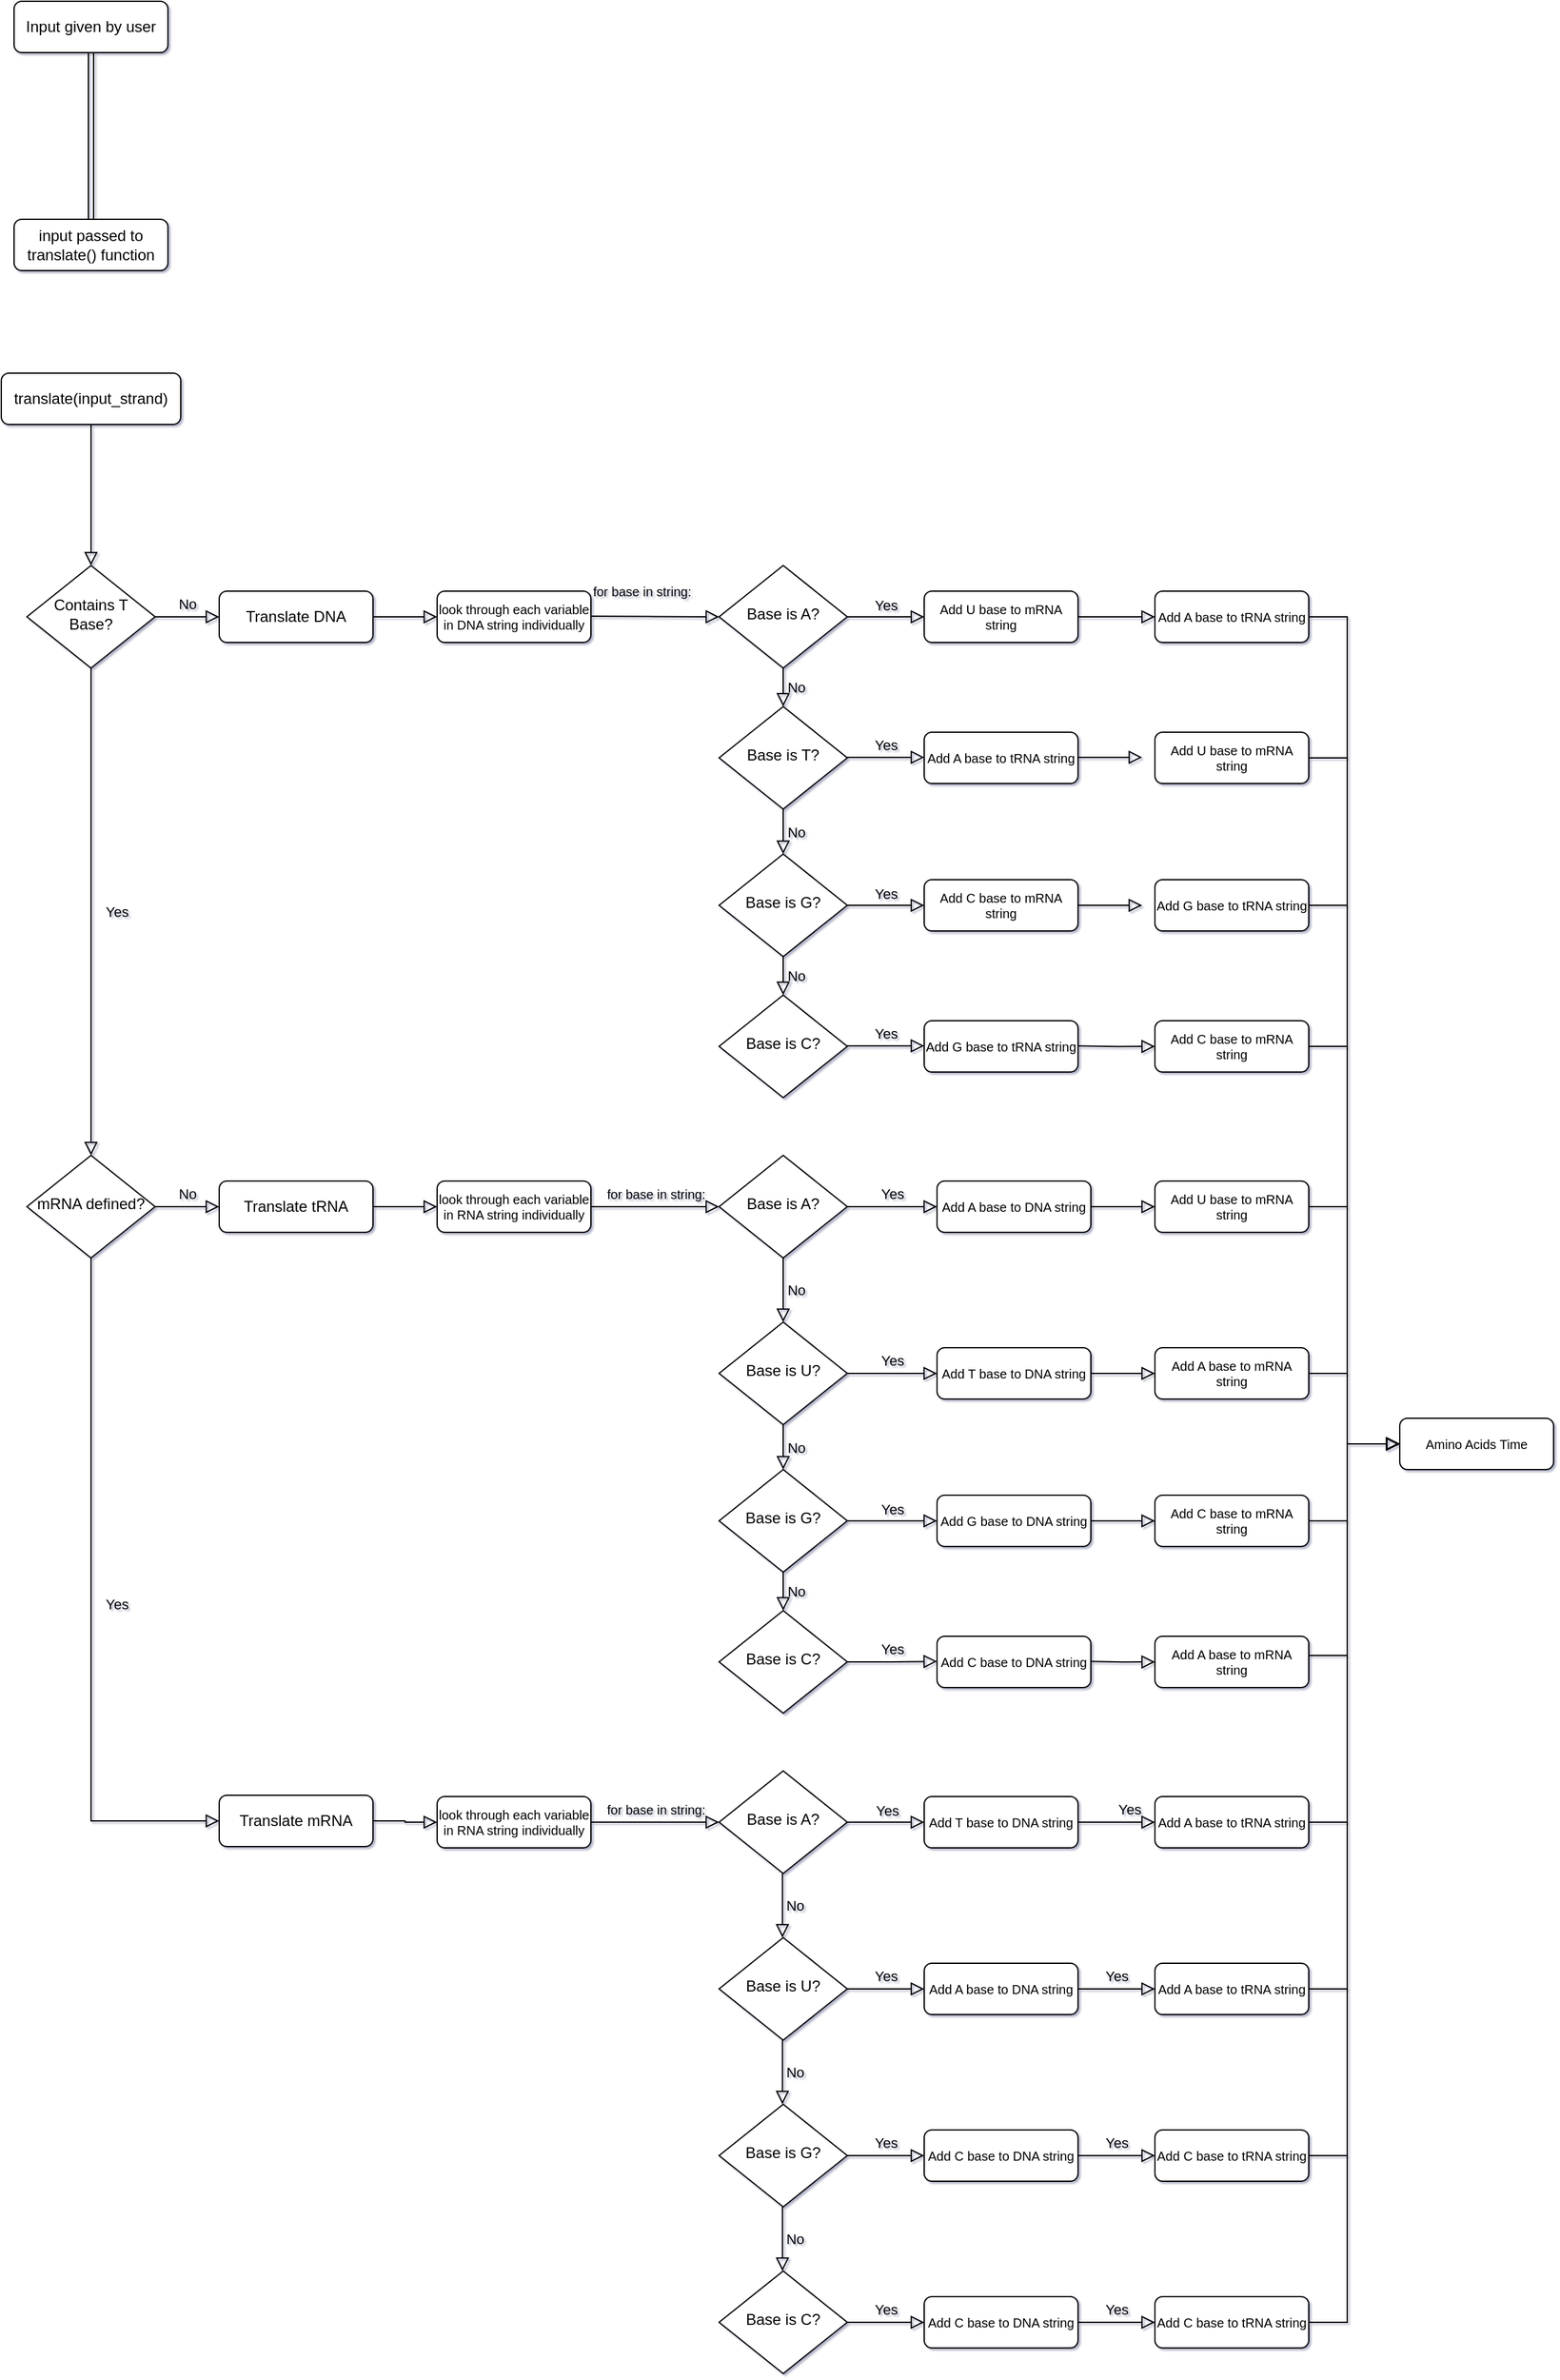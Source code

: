 <mxfile version="16.6.4" type="github">
  <diagram id="C5RBs43oDa-KdzZeNtuy" name="Page-1">
    <mxGraphModel dx="1021" dy="1391" grid="1" gridSize="10" guides="1" tooltips="1" connect="1" arrows="1" fold="1" page="1" pageScale="1" pageWidth="1169" pageHeight="827" math="0" shadow="1">
      <root>
        <mxCell id="WIyWlLk6GJQsqaUBKTNV-0" />
        <mxCell id="WIyWlLk6GJQsqaUBKTNV-1" parent="WIyWlLk6GJQsqaUBKTNV-0" />
        <mxCell id="WIyWlLk6GJQsqaUBKTNV-2" value="" style="rounded=0;html=1;jettySize=auto;orthogonalLoop=1;fontSize=11;endArrow=block;endFill=0;endSize=8;strokeWidth=1;shadow=0;labelBackgroundColor=none;edgeStyle=orthogonalEdgeStyle;entryX=0.5;entryY=0;entryDx=0;entryDy=0;exitX=0.5;exitY=1;exitDx=0;exitDy=0;" parent="WIyWlLk6GJQsqaUBKTNV-1" source="ppS3Hu1m2jGu0qgifACF-142" target="WIyWlLk6GJQsqaUBKTNV-6" edge="1">
          <mxGeometry relative="1" as="geometry">
            <mxPoint x="220" y="60" as="sourcePoint" />
            <mxPoint x="220" y="140" as="targetPoint" />
          </mxGeometry>
        </mxCell>
        <mxCell id="WIyWlLk6GJQsqaUBKTNV-3" value="input passed to translate() function" style="rounded=1;whiteSpace=wrap;html=1;fontSize=12;glass=0;strokeWidth=1;shadow=0;" parent="WIyWlLk6GJQsqaUBKTNV-1" vertex="1">
          <mxGeometry x="160" y="-100" width="120" height="40" as="geometry" />
        </mxCell>
        <mxCell id="WIyWlLk6GJQsqaUBKTNV-4" value="Yes" style="rounded=0;html=1;jettySize=auto;orthogonalLoop=1;fontSize=11;endArrow=block;endFill=0;endSize=8;strokeWidth=1;shadow=0;labelBackgroundColor=none;edgeStyle=orthogonalEdgeStyle;entryX=0.5;entryY=0;entryDx=0;entryDy=0;exitX=0.5;exitY=1;exitDx=0;exitDy=0;" parent="WIyWlLk6GJQsqaUBKTNV-1" source="WIyWlLk6GJQsqaUBKTNV-6" target="ppS3Hu1m2jGu0qgifACF-3" edge="1">
          <mxGeometry y="20" relative="1" as="geometry">
            <mxPoint as="offset" />
            <mxPoint x="220" y="290" as="sourcePoint" />
            <mxPoint x="220" y="290" as="targetPoint" />
          </mxGeometry>
        </mxCell>
        <mxCell id="WIyWlLk6GJQsqaUBKTNV-5" value="No" style="edgeStyle=orthogonalEdgeStyle;rounded=0;html=1;jettySize=auto;orthogonalLoop=1;fontSize=11;endArrow=block;endFill=0;endSize=8;strokeWidth=1;shadow=0;labelBackgroundColor=none;" parent="WIyWlLk6GJQsqaUBKTNV-1" source="WIyWlLk6GJQsqaUBKTNV-6" target="WIyWlLk6GJQsqaUBKTNV-7" edge="1">
          <mxGeometry y="10" relative="1" as="geometry">
            <mxPoint as="offset" />
          </mxGeometry>
        </mxCell>
        <mxCell id="WIyWlLk6GJQsqaUBKTNV-6" value="Contains T Base?" style="rhombus;whiteSpace=wrap;html=1;shadow=0;fontFamily=Helvetica;fontSize=12;align=center;strokeWidth=1;spacing=6;spacingTop=-4;" parent="WIyWlLk6GJQsqaUBKTNV-1" vertex="1">
          <mxGeometry x="170" y="170" width="100" height="80" as="geometry" />
        </mxCell>
        <mxCell id="WIyWlLk6GJQsqaUBKTNV-7" value="Translate DNA" style="rounded=1;whiteSpace=wrap;html=1;fontSize=12;glass=0;strokeWidth=1;shadow=0;" parent="WIyWlLk6GJQsqaUBKTNV-1" vertex="1">
          <mxGeometry x="320" y="190" width="120" height="40" as="geometry" />
        </mxCell>
        <mxCell id="ppS3Hu1m2jGu0qgifACF-2" value="Translate tRNA" style="rounded=1;whiteSpace=wrap;html=1;fontSize=12;glass=0;strokeWidth=1;shadow=0;" vertex="1" parent="WIyWlLk6GJQsqaUBKTNV-1">
          <mxGeometry x="320" y="650" width="120" height="40" as="geometry" />
        </mxCell>
        <mxCell id="ppS3Hu1m2jGu0qgifACF-3" value="mRNA defined?" style="rhombus;whiteSpace=wrap;html=1;shadow=0;fontFamily=Helvetica;fontSize=12;align=center;strokeWidth=1;spacing=6;spacingTop=-4;" vertex="1" parent="WIyWlLk6GJQsqaUBKTNV-1">
          <mxGeometry x="170" y="630" width="100" height="80" as="geometry" />
        </mxCell>
        <mxCell id="ppS3Hu1m2jGu0qgifACF-4" value="No" style="edgeStyle=orthogonalEdgeStyle;rounded=0;html=1;jettySize=auto;orthogonalLoop=1;fontSize=11;endArrow=block;endFill=0;endSize=8;strokeWidth=1;shadow=0;labelBackgroundColor=none;entryX=0;entryY=0.5;entryDx=0;entryDy=0;exitX=1;exitY=0.5;exitDx=0;exitDy=0;" edge="1" parent="WIyWlLk6GJQsqaUBKTNV-1" source="ppS3Hu1m2jGu0qgifACF-3" target="ppS3Hu1m2jGu0qgifACF-2">
          <mxGeometry y="10" relative="1" as="geometry">
            <mxPoint as="offset" />
            <mxPoint x="280" y="440" as="sourcePoint" />
            <mxPoint x="320" y="440" as="targetPoint" />
          </mxGeometry>
        </mxCell>
        <mxCell id="ppS3Hu1m2jGu0qgifACF-6" value="Translate mRNA" style="rounded=1;whiteSpace=wrap;html=1;fontSize=12;glass=0;strokeWidth=1;shadow=0;" vertex="1" parent="WIyWlLk6GJQsqaUBKTNV-1">
          <mxGeometry x="320" y="1129" width="120" height="40" as="geometry" />
        </mxCell>
        <mxCell id="ppS3Hu1m2jGu0qgifACF-8" value="No" style="edgeStyle=orthogonalEdgeStyle;rounded=0;html=1;jettySize=auto;orthogonalLoop=1;fontSize=11;endArrow=block;endFill=0;endSize=8;strokeWidth=1;shadow=0;labelBackgroundColor=none;fontColor=none;noLabel=1;entryX=0;entryY=0.5;entryDx=0;entryDy=0;exitX=1;exitY=0.5;exitDx=0;exitDy=0;" edge="1" parent="WIyWlLk6GJQsqaUBKTNV-1" source="WIyWlLk6GJQsqaUBKTNV-7" target="ppS3Hu1m2jGu0qgifACF-18">
          <mxGeometry y="10" relative="1" as="geometry">
            <mxPoint as="offset" />
            <mxPoint x="465" y="260" as="sourcePoint" />
            <mxPoint x="470" y="210" as="targetPoint" />
          </mxGeometry>
        </mxCell>
        <mxCell id="ppS3Hu1m2jGu0qgifACF-11" value="look through each variable in RNA string individually" style="rounded=1;whiteSpace=wrap;html=1;fontSize=10;glass=0;strokeWidth=1;shadow=0;" vertex="1" parent="WIyWlLk6GJQsqaUBKTNV-1">
          <mxGeometry x="490" y="1130" width="120" height="40" as="geometry" />
        </mxCell>
        <mxCell id="ppS3Hu1m2jGu0qgifACF-12" value="Input given by user" style="rounded=1;whiteSpace=wrap;html=1;fontSize=12;glass=0;strokeWidth=1;shadow=0;" vertex="1" parent="WIyWlLk6GJQsqaUBKTNV-1">
          <mxGeometry x="160" y="-270" width="120" height="40" as="geometry" />
        </mxCell>
        <mxCell id="ppS3Hu1m2jGu0qgifACF-13" value="" style="rounded=0;html=1;jettySize=auto;orthogonalLoop=1;fontSize=11;endArrow=block;endFill=0;strokeWidth=1;shadow=0;labelBackgroundColor=none;edgeStyle=orthogonalEdgeStyle;exitX=0.5;exitY=1;exitDx=0;exitDy=0;entryX=0.5;entryY=0;entryDx=0;entryDy=0;shape=link;" edge="1" parent="WIyWlLk6GJQsqaUBKTNV-1" source="ppS3Hu1m2jGu0qgifACF-12" target="WIyWlLk6GJQsqaUBKTNV-3">
          <mxGeometry relative="1" as="geometry">
            <mxPoint x="219.5" y="30" as="sourcePoint" />
            <mxPoint x="220" y="-130" as="targetPoint" />
          </mxGeometry>
        </mxCell>
        <mxCell id="ppS3Hu1m2jGu0qgifACF-14" value="look through each variable in RNA string individually" style="rounded=1;whiteSpace=wrap;html=1;fontSize=10;glass=0;strokeWidth=1;shadow=0;" vertex="1" parent="WIyWlLk6GJQsqaUBKTNV-1">
          <mxGeometry x="490" y="650" width="120" height="40" as="geometry" />
        </mxCell>
        <mxCell id="ppS3Hu1m2jGu0qgifACF-16" value="No" style="edgeStyle=orthogonalEdgeStyle;rounded=0;html=1;jettySize=auto;orthogonalLoop=1;fontSize=11;endArrow=block;endFill=0;endSize=8;strokeWidth=1;shadow=0;labelBackgroundColor=none;fontColor=none;noLabel=1;exitX=1;exitY=0.5;exitDx=0;exitDy=0;entryX=0;entryY=0.5;entryDx=0;entryDy=0;" edge="1" parent="WIyWlLk6GJQsqaUBKTNV-1" source="ppS3Hu1m2jGu0qgifACF-6" target="ppS3Hu1m2jGu0qgifACF-11">
          <mxGeometry y="10" relative="1" as="geometry">
            <mxPoint as="offset" />
            <mxPoint x="-160" y="735" as="sourcePoint" />
            <mxPoint x="-110" y="735" as="targetPoint" />
          </mxGeometry>
        </mxCell>
        <mxCell id="ppS3Hu1m2jGu0qgifACF-18" value="look through each variable in DNA string individually" style="rounded=1;whiteSpace=wrap;html=1;fontSize=10;glass=0;strokeWidth=1;shadow=0;" vertex="1" parent="WIyWlLk6GJQsqaUBKTNV-1">
          <mxGeometry x="490" y="190" width="120" height="40" as="geometry" />
        </mxCell>
        <mxCell id="ppS3Hu1m2jGu0qgifACF-19" value="for base in string:" style="edgeStyle=orthogonalEdgeStyle;rounded=0;jettySize=auto;orthogonalLoop=1;fontSize=10;endArrow=block;endFill=0;endSize=8;strokeWidth=1;shadow=0;labelBackgroundColor=none;fontColor=default;entryX=0;entryY=0.5;entryDx=0;entryDy=0;" edge="1" parent="WIyWlLk6GJQsqaUBKTNV-1" target="ppS3Hu1m2jGu0qgifACF-20">
          <mxGeometry x="-0.005" y="10" relative="1" as="geometry">
            <mxPoint x="-10" y="-10" as="offset" />
            <mxPoint x="610" y="209.5" as="sourcePoint" />
            <mxPoint x="660" y="209.5" as="targetPoint" />
          </mxGeometry>
        </mxCell>
        <mxCell id="ppS3Hu1m2jGu0qgifACF-20" value="Base is A?" style="rhombus;whiteSpace=wrap;html=1;shadow=0;fontFamily=Helvetica;fontSize=12;align=center;strokeWidth=1;spacing=6;spacingTop=-4;" vertex="1" parent="WIyWlLk6GJQsqaUBKTNV-1">
          <mxGeometry x="710" y="170" width="100" height="80" as="geometry" />
        </mxCell>
        <mxCell id="ppS3Hu1m2jGu0qgifACF-22" value="No" style="edgeStyle=orthogonalEdgeStyle;rounded=0;html=1;jettySize=auto;orthogonalLoop=1;fontSize=11;endArrow=block;endFill=0;endSize=8;strokeWidth=1;shadow=0;labelBackgroundColor=none;fontColor=none;noLabel=1;exitX=1;exitY=0.5;exitDx=0;exitDy=0;entryX=0;entryY=0.5;entryDx=0;entryDy=0;" edge="1" parent="WIyWlLk6GJQsqaUBKTNV-1" source="ppS3Hu1m2jGu0qgifACF-2" target="ppS3Hu1m2jGu0qgifACF-14">
          <mxGeometry y="10" relative="1" as="geometry">
            <mxPoint as="offset" />
            <mxPoint x="460" y="439" as="sourcePoint" />
            <mxPoint x="500" y="510" as="targetPoint" />
          </mxGeometry>
        </mxCell>
        <mxCell id="ppS3Hu1m2jGu0qgifACF-24" value="Yes" style="rounded=0;html=1;jettySize=auto;orthogonalLoop=1;fontSize=11;endArrow=block;endFill=0;endSize=8;strokeWidth=1;shadow=0;labelBackgroundColor=none;edgeStyle=orthogonalEdgeStyle;exitX=1;exitY=0.5;exitDx=0;exitDy=0;" edge="1" parent="WIyWlLk6GJQsqaUBKTNV-1" source="ppS3Hu1m2jGu0qgifACF-20">
          <mxGeometry y="10" relative="1" as="geometry">
            <mxPoint as="offset" />
            <mxPoint x="820" y="230" as="sourcePoint" />
            <mxPoint x="870" y="210" as="targetPoint" />
          </mxGeometry>
        </mxCell>
        <mxCell id="ppS3Hu1m2jGu0qgifACF-25" value="Add U base to mRNA string" style="rounded=1;whiteSpace=wrap;html=1;fontSize=10;glass=0;strokeWidth=1;shadow=0;" vertex="1" parent="WIyWlLk6GJQsqaUBKTNV-1">
          <mxGeometry x="870" y="190" width="120" height="40" as="geometry" />
        </mxCell>
        <mxCell id="ppS3Hu1m2jGu0qgifACF-26" value="No" style="edgeStyle=orthogonalEdgeStyle;rounded=0;html=1;jettySize=auto;orthogonalLoop=1;fontSize=11;endArrow=block;endFill=0;endSize=8;strokeWidth=1;shadow=0;labelBackgroundColor=none;fontColor=none;noLabel=1;exitX=1;exitY=0.5;exitDx=0;exitDy=0;entryX=0;entryY=0.5;entryDx=0;entryDy=0;" edge="1" parent="WIyWlLk6GJQsqaUBKTNV-1" source="ppS3Hu1m2jGu0qgifACF-25" target="ppS3Hu1m2jGu0qgifACF-153">
          <mxGeometry y="10" relative="1" as="geometry">
            <mxPoint as="offset" />
            <mxPoint x="1010" y="209.58" as="sourcePoint" />
            <mxPoint x="1040" y="210" as="targetPoint" />
          </mxGeometry>
        </mxCell>
        <mxCell id="ppS3Hu1m2jGu0qgifACF-27" value="Amino Acids Time" style="rounded=1;whiteSpace=wrap;html=1;fontSize=10;glass=0;strokeWidth=1;shadow=0;" vertex="1" parent="WIyWlLk6GJQsqaUBKTNV-1">
          <mxGeometry x="1241" y="835" width="120" height="40" as="geometry" />
        </mxCell>
        <mxCell id="ppS3Hu1m2jGu0qgifACF-28" value="No" style="edgeStyle=orthogonalEdgeStyle;rounded=0;html=1;jettySize=auto;orthogonalLoop=1;fontSize=11;endArrow=block;endFill=0;endSize=8;strokeWidth=1;shadow=0;labelBackgroundColor=none;exitX=0.5;exitY=1;exitDx=0;exitDy=0;entryX=0.5;entryY=0;entryDx=0;entryDy=0;" edge="1" parent="WIyWlLk6GJQsqaUBKTNV-1" source="ppS3Hu1m2jGu0qgifACF-20" target="ppS3Hu1m2jGu0qgifACF-29">
          <mxGeometry y="10" relative="1" as="geometry">
            <mxPoint as="offset" />
            <mxPoint x="760" y="310" as="sourcePoint" />
            <mxPoint x="760" y="280" as="targetPoint" />
          </mxGeometry>
        </mxCell>
        <mxCell id="ppS3Hu1m2jGu0qgifACF-29" value="Base is T?" style="rhombus;whiteSpace=wrap;html=1;shadow=0;fontFamily=Helvetica;fontSize=12;align=center;strokeWidth=1;spacing=6;spacingTop=-4;" vertex="1" parent="WIyWlLk6GJQsqaUBKTNV-1">
          <mxGeometry x="710" y="280" width="100" height="80" as="geometry" />
        </mxCell>
        <mxCell id="ppS3Hu1m2jGu0qgifACF-30" value="Add U base to mRNA string" style="rounded=1;whiteSpace=wrap;html=1;fontSize=10;glass=0;strokeWidth=1;shadow=0;" vertex="1" parent="WIyWlLk6GJQsqaUBKTNV-1">
          <mxGeometry x="1050" y="300" width="120" height="40" as="geometry" />
        </mxCell>
        <mxCell id="ppS3Hu1m2jGu0qgifACF-32" value="Add A base to tRNA string" style="rounded=1;whiteSpace=wrap;html=1;fontSize=10;glass=0;strokeWidth=1;shadow=0;" vertex="1" parent="WIyWlLk6GJQsqaUBKTNV-1">
          <mxGeometry x="870" y="300" width="120" height="40" as="geometry" />
        </mxCell>
        <mxCell id="ppS3Hu1m2jGu0qgifACF-33" value="No" style="edgeStyle=orthogonalEdgeStyle;rounded=0;html=1;jettySize=auto;orthogonalLoop=1;fontSize=11;endArrow=block;endFill=0;endSize=8;strokeWidth=1;shadow=0;labelBackgroundColor=none;fontColor=none;noLabel=1;exitX=1;exitY=0.5;exitDx=0;exitDy=0;" edge="1" parent="WIyWlLk6GJQsqaUBKTNV-1">
          <mxGeometry y="10" relative="1" as="geometry">
            <mxPoint as="offset" />
            <mxPoint x="990" y="319.58" as="sourcePoint" />
            <mxPoint x="1040" y="319.58" as="targetPoint" />
          </mxGeometry>
        </mxCell>
        <mxCell id="ppS3Hu1m2jGu0qgifACF-34" value="Yes" style="rounded=0;html=1;jettySize=auto;orthogonalLoop=1;fontSize=11;endArrow=block;endFill=0;endSize=8;strokeWidth=1;shadow=0;labelBackgroundColor=none;edgeStyle=orthogonalEdgeStyle;exitX=1;exitY=0.5;exitDx=0;exitDy=0;" edge="1" parent="WIyWlLk6GJQsqaUBKTNV-1">
          <mxGeometry y="10" relative="1" as="geometry">
            <mxPoint as="offset" />
            <mxPoint x="810" y="319.58" as="sourcePoint" />
            <mxPoint x="870" y="319.58" as="targetPoint" />
          </mxGeometry>
        </mxCell>
        <mxCell id="ppS3Hu1m2jGu0qgifACF-35" value="Base is G?" style="rhombus;whiteSpace=wrap;html=1;shadow=0;fontFamily=Helvetica;fontSize=12;align=center;strokeWidth=1;spacing=6;spacingTop=-4;" vertex="1" parent="WIyWlLk6GJQsqaUBKTNV-1">
          <mxGeometry x="710" y="395" width="100" height="80" as="geometry" />
        </mxCell>
        <mxCell id="ppS3Hu1m2jGu0qgifACF-36" value="Yes" style="rounded=0;html=1;jettySize=auto;orthogonalLoop=1;fontSize=11;endArrow=block;endFill=0;endSize=8;strokeWidth=1;shadow=0;labelBackgroundColor=none;edgeStyle=orthogonalEdgeStyle;exitX=1;exitY=0.5;exitDx=0;exitDy=0;" edge="1" parent="WIyWlLk6GJQsqaUBKTNV-1" source="ppS3Hu1m2jGu0qgifACF-35">
          <mxGeometry y="10" relative="1" as="geometry">
            <mxPoint as="offset" />
            <mxPoint x="820" y="455" as="sourcePoint" />
            <mxPoint x="870" y="435" as="targetPoint" />
          </mxGeometry>
        </mxCell>
        <mxCell id="ppS3Hu1m2jGu0qgifACF-37" value="Add C base to mRNA string" style="rounded=1;whiteSpace=wrap;html=1;fontSize=10;glass=0;strokeWidth=1;shadow=0;" vertex="1" parent="WIyWlLk6GJQsqaUBKTNV-1">
          <mxGeometry x="870" y="415" width="120" height="40" as="geometry" />
        </mxCell>
        <mxCell id="ppS3Hu1m2jGu0qgifACF-38" value="No" style="edgeStyle=orthogonalEdgeStyle;rounded=0;html=1;jettySize=auto;orthogonalLoop=1;fontSize=11;endArrow=block;endFill=0;endSize=8;strokeWidth=1;shadow=0;labelBackgroundColor=none;fontColor=none;noLabel=1;exitX=1;exitY=0.5;exitDx=0;exitDy=0;" edge="1" parent="WIyWlLk6GJQsqaUBKTNV-1" source="ppS3Hu1m2jGu0qgifACF-37">
          <mxGeometry y="10" relative="1" as="geometry">
            <mxPoint as="offset" />
            <mxPoint x="1010" y="434.58" as="sourcePoint" />
            <mxPoint x="1040" y="435" as="targetPoint" />
          </mxGeometry>
        </mxCell>
        <mxCell id="ppS3Hu1m2jGu0qgifACF-39" value="Add G base to tRNA string" style="rounded=1;whiteSpace=wrap;html=1;fontSize=10;glass=0;strokeWidth=1;shadow=0;" vertex="1" parent="WIyWlLk6GJQsqaUBKTNV-1">
          <mxGeometry x="1050" y="415" width="120" height="40" as="geometry" />
        </mxCell>
        <mxCell id="ppS3Hu1m2jGu0qgifACF-40" value="No" style="edgeStyle=orthogonalEdgeStyle;rounded=0;html=1;jettySize=auto;orthogonalLoop=1;fontSize=11;endArrow=block;endFill=0;endSize=8;strokeWidth=1;shadow=0;labelBackgroundColor=none;exitX=0.5;exitY=1;exitDx=0;exitDy=0;entryX=0.5;entryY=0;entryDx=0;entryDy=0;" edge="1" parent="WIyWlLk6GJQsqaUBKTNV-1" source="ppS3Hu1m2jGu0qgifACF-35" target="ppS3Hu1m2jGu0qgifACF-41">
          <mxGeometry y="10" relative="1" as="geometry">
            <mxPoint as="offset" />
            <mxPoint x="760" y="535" as="sourcePoint" />
            <mxPoint x="760" y="505" as="targetPoint" />
          </mxGeometry>
        </mxCell>
        <mxCell id="ppS3Hu1m2jGu0qgifACF-41" value="Base is C?" style="rhombus;whiteSpace=wrap;html=1;shadow=0;fontFamily=Helvetica;fontSize=12;align=center;strokeWidth=1;spacing=6;spacingTop=-4;" vertex="1" parent="WIyWlLk6GJQsqaUBKTNV-1">
          <mxGeometry x="710" y="505" width="100" height="80" as="geometry" />
        </mxCell>
        <mxCell id="ppS3Hu1m2jGu0qgifACF-42" value="Add C base to mRNA string" style="rounded=1;whiteSpace=wrap;html=1;fontSize=10;glass=0;strokeWidth=1;shadow=0;" vertex="1" parent="WIyWlLk6GJQsqaUBKTNV-1">
          <mxGeometry x="1050" y="525" width="120" height="40" as="geometry" />
        </mxCell>
        <mxCell id="ppS3Hu1m2jGu0qgifACF-43" value="Add G base to tRNA string" style="rounded=1;whiteSpace=wrap;html=1;fontSize=10;glass=0;strokeWidth=1;shadow=0;" vertex="1" parent="WIyWlLk6GJQsqaUBKTNV-1">
          <mxGeometry x="870" y="525" width="120" height="40" as="geometry" />
        </mxCell>
        <mxCell id="ppS3Hu1m2jGu0qgifACF-44" value="No" style="edgeStyle=orthogonalEdgeStyle;rounded=0;html=1;jettySize=auto;orthogonalLoop=1;fontSize=11;endArrow=block;endFill=0;endSize=8;strokeWidth=1;shadow=0;labelBackgroundColor=none;fontColor=none;noLabel=1;exitX=1;exitY=0.5;exitDx=0;exitDy=0;entryX=0;entryY=0.5;entryDx=0;entryDy=0;" edge="1" parent="WIyWlLk6GJQsqaUBKTNV-1" target="ppS3Hu1m2jGu0qgifACF-42">
          <mxGeometry y="10" relative="1" as="geometry">
            <mxPoint as="offset" />
            <mxPoint x="990" y="544.58" as="sourcePoint" />
            <mxPoint x="1040" y="544.58" as="targetPoint" />
          </mxGeometry>
        </mxCell>
        <mxCell id="ppS3Hu1m2jGu0qgifACF-45" value="Yes" style="rounded=0;html=1;jettySize=auto;orthogonalLoop=1;fontSize=11;endArrow=block;endFill=0;endSize=8;strokeWidth=1;shadow=0;labelBackgroundColor=none;edgeStyle=orthogonalEdgeStyle;exitX=1;exitY=0.5;exitDx=0;exitDy=0;" edge="1" parent="WIyWlLk6GJQsqaUBKTNV-1">
          <mxGeometry y="10" relative="1" as="geometry">
            <mxPoint as="offset" />
            <mxPoint x="810" y="544.58" as="sourcePoint" />
            <mxPoint x="870" y="544.58" as="targetPoint" />
          </mxGeometry>
        </mxCell>
        <mxCell id="ppS3Hu1m2jGu0qgifACF-48" value="No" style="edgeStyle=orthogonalEdgeStyle;rounded=0;html=1;jettySize=auto;orthogonalLoop=1;fontSize=11;endArrow=block;endFill=0;endSize=8;strokeWidth=1;shadow=0;labelBackgroundColor=none;exitX=0.5;exitY=1;exitDx=0;exitDy=0;entryX=0.5;entryY=0;entryDx=0;entryDy=0;" edge="1" parent="WIyWlLk6GJQsqaUBKTNV-1" source="ppS3Hu1m2jGu0qgifACF-29" target="ppS3Hu1m2jGu0qgifACF-35">
          <mxGeometry y="10" relative="1" as="geometry">
            <mxPoint as="offset" />
            <mxPoint x="709.17" y="350" as="sourcePoint" />
            <mxPoint x="709.17" y="380" as="targetPoint" />
          </mxGeometry>
        </mxCell>
        <mxCell id="ppS3Hu1m2jGu0qgifACF-51" value="Base is A?" style="rhombus;whiteSpace=wrap;html=1;shadow=0;fontFamily=Helvetica;fontSize=12;align=center;strokeWidth=1;spacing=6;spacingTop=-4;" vertex="1" parent="WIyWlLk6GJQsqaUBKTNV-1">
          <mxGeometry x="710" y="630" width="100" height="80" as="geometry" />
        </mxCell>
        <mxCell id="ppS3Hu1m2jGu0qgifACF-52" value="Yes" style="rounded=0;html=1;jettySize=auto;orthogonalLoop=1;fontSize=11;endArrow=block;endFill=0;endSize=8;strokeWidth=1;shadow=0;labelBackgroundColor=none;edgeStyle=orthogonalEdgeStyle;exitX=1;exitY=0.5;exitDx=0;exitDy=0;entryX=0;entryY=0.5;entryDx=0;entryDy=0;" edge="1" parent="WIyWlLk6GJQsqaUBKTNV-1" source="ppS3Hu1m2jGu0qgifACF-51" target="ppS3Hu1m2jGu0qgifACF-53">
          <mxGeometry y="10" relative="1" as="geometry">
            <mxPoint as="offset" />
            <mxPoint x="830" y="710" as="sourcePoint" />
            <mxPoint x="880.0" y="690" as="targetPoint" />
          </mxGeometry>
        </mxCell>
        <mxCell id="ppS3Hu1m2jGu0qgifACF-53" value="Add A base to DNA string" style="rounded=1;whiteSpace=wrap;html=1;fontSize=10;glass=0;strokeWidth=1;shadow=0;" vertex="1" parent="WIyWlLk6GJQsqaUBKTNV-1">
          <mxGeometry x="880" y="650" width="120" height="40" as="geometry" />
        </mxCell>
        <mxCell id="ppS3Hu1m2jGu0qgifACF-54" value="No" style="edgeStyle=orthogonalEdgeStyle;rounded=0;html=1;jettySize=auto;orthogonalLoop=1;fontSize=11;endArrow=block;endFill=0;endSize=8;strokeWidth=1;shadow=0;labelBackgroundColor=none;fontColor=none;noLabel=1;exitX=1;exitY=0.5;exitDx=0;exitDy=0;entryX=0;entryY=0.5;entryDx=0;entryDy=0;" edge="1" parent="WIyWlLk6GJQsqaUBKTNV-1" source="ppS3Hu1m2jGu0qgifACF-53" target="ppS3Hu1m2jGu0qgifACF-72">
          <mxGeometry y="10" relative="1" as="geometry">
            <mxPoint as="offset" />
            <mxPoint x="1020" y="689.58" as="sourcePoint" />
            <mxPoint x="1050.0" y="690" as="targetPoint" />
          </mxGeometry>
        </mxCell>
        <mxCell id="ppS3Hu1m2jGu0qgifACF-55" value="No" style="edgeStyle=orthogonalEdgeStyle;rounded=0;html=1;jettySize=auto;orthogonalLoop=1;fontSize=11;endArrow=block;endFill=0;endSize=8;strokeWidth=1;shadow=0;labelBackgroundColor=none;exitX=0.5;exitY=1;exitDx=0;exitDy=0;entryX=0.5;entryY=0;entryDx=0;entryDy=0;" edge="1" parent="WIyWlLk6GJQsqaUBKTNV-1" source="ppS3Hu1m2jGu0qgifACF-51" target="ppS3Hu1m2jGu0qgifACF-56">
          <mxGeometry y="10" relative="1" as="geometry">
            <mxPoint as="offset" />
            <mxPoint x="770" y="790" as="sourcePoint" />
            <mxPoint x="770" y="760" as="targetPoint" />
          </mxGeometry>
        </mxCell>
        <mxCell id="ppS3Hu1m2jGu0qgifACF-56" value="Base is U?" style="rhombus;whiteSpace=wrap;html=1;shadow=0;fontFamily=Helvetica;fontSize=12;align=center;strokeWidth=1;spacing=6;spacingTop=-4;" vertex="1" parent="WIyWlLk6GJQsqaUBKTNV-1">
          <mxGeometry x="710" y="760" width="100" height="80" as="geometry" />
        </mxCell>
        <mxCell id="ppS3Hu1m2jGu0qgifACF-57" value="Add T base to DNA string" style="rounded=1;whiteSpace=wrap;html=1;fontSize=10;glass=0;strokeWidth=1;shadow=0;" vertex="1" parent="WIyWlLk6GJQsqaUBKTNV-1">
          <mxGeometry x="880" y="780" width="120" height="40" as="geometry" />
        </mxCell>
        <mxCell id="ppS3Hu1m2jGu0qgifACF-58" value="No" style="edgeStyle=orthogonalEdgeStyle;rounded=0;html=1;jettySize=auto;orthogonalLoop=1;fontSize=11;endArrow=block;endFill=0;endSize=8;strokeWidth=1;shadow=0;labelBackgroundColor=none;fontColor=none;noLabel=1;exitX=1;exitY=0.5;exitDx=0;exitDy=0;entryX=0;entryY=0.5;entryDx=0;entryDy=0;" edge="1" parent="WIyWlLk6GJQsqaUBKTNV-1" source="ppS3Hu1m2jGu0qgifACF-57" target="ppS3Hu1m2jGu0qgifACF-74">
          <mxGeometry y="10" relative="1" as="geometry">
            <mxPoint as="offset" />
            <mxPoint x="1020" y="800" as="sourcePoint" />
            <mxPoint x="1040" y="800" as="targetPoint" />
          </mxGeometry>
        </mxCell>
        <mxCell id="ppS3Hu1m2jGu0qgifACF-59" value="Yes" style="rounded=0;html=1;jettySize=auto;orthogonalLoop=1;fontSize=11;endArrow=block;endFill=0;endSize=8;strokeWidth=1;shadow=0;labelBackgroundColor=none;edgeStyle=orthogonalEdgeStyle;exitX=1;exitY=0.5;exitDx=0;exitDy=0;entryX=0;entryY=0.5;entryDx=0;entryDy=0;" edge="1" parent="WIyWlLk6GJQsqaUBKTNV-1" source="ppS3Hu1m2jGu0qgifACF-56" target="ppS3Hu1m2jGu0qgifACF-57">
          <mxGeometry y="10" relative="1" as="geometry">
            <mxPoint as="offset" />
            <mxPoint x="820.0" y="799.58" as="sourcePoint" />
            <mxPoint x="880.0" y="799.58" as="targetPoint" />
          </mxGeometry>
        </mxCell>
        <mxCell id="ppS3Hu1m2jGu0qgifACF-60" value="Base is G?" style="rhombus;whiteSpace=wrap;html=1;shadow=0;fontFamily=Helvetica;fontSize=12;align=center;strokeWidth=1;spacing=6;spacingTop=-4;" vertex="1" parent="WIyWlLk6GJQsqaUBKTNV-1">
          <mxGeometry x="710" y="875" width="100" height="80" as="geometry" />
        </mxCell>
        <mxCell id="ppS3Hu1m2jGu0qgifACF-61" value="Yes" style="rounded=0;html=1;jettySize=auto;orthogonalLoop=1;fontSize=11;endArrow=block;endFill=0;endSize=8;strokeWidth=1;shadow=0;labelBackgroundColor=none;edgeStyle=orthogonalEdgeStyle;exitX=1;exitY=0.5;exitDx=0;exitDy=0;" edge="1" parent="WIyWlLk6GJQsqaUBKTNV-1" source="ppS3Hu1m2jGu0qgifACF-60">
          <mxGeometry y="10" relative="1" as="geometry">
            <mxPoint as="offset" />
            <mxPoint x="830" y="935" as="sourcePoint" />
            <mxPoint x="880.0" y="915" as="targetPoint" />
          </mxGeometry>
        </mxCell>
        <mxCell id="ppS3Hu1m2jGu0qgifACF-62" value="Add G base to DNA string" style="rounded=1;whiteSpace=wrap;html=1;fontSize=10;glass=0;strokeWidth=1;shadow=0;" vertex="1" parent="WIyWlLk6GJQsqaUBKTNV-1">
          <mxGeometry x="880" y="895" width="120" height="40" as="geometry" />
        </mxCell>
        <mxCell id="ppS3Hu1m2jGu0qgifACF-63" value="No" style="edgeStyle=orthogonalEdgeStyle;rounded=0;html=1;jettySize=auto;orthogonalLoop=1;fontSize=11;endArrow=block;endFill=0;endSize=8;strokeWidth=1;shadow=0;labelBackgroundColor=none;fontColor=none;noLabel=1;exitX=1;exitY=0.5;exitDx=0;exitDy=0;entryX=0;entryY=0.5;entryDx=0;entryDy=0;" edge="1" parent="WIyWlLk6GJQsqaUBKTNV-1" source="ppS3Hu1m2jGu0qgifACF-62" target="ppS3Hu1m2jGu0qgifACF-76">
          <mxGeometry y="10" relative="1" as="geometry">
            <mxPoint as="offset" />
            <mxPoint x="1020" y="914.58" as="sourcePoint" />
            <mxPoint x="1030" y="915" as="targetPoint" />
          </mxGeometry>
        </mxCell>
        <mxCell id="ppS3Hu1m2jGu0qgifACF-64" value="No" style="edgeStyle=orthogonalEdgeStyle;rounded=0;html=1;jettySize=auto;orthogonalLoop=1;fontSize=11;endArrow=block;endFill=0;endSize=8;strokeWidth=1;shadow=0;labelBackgroundColor=none;exitX=0.5;exitY=1;exitDx=0;exitDy=0;entryX=0.5;entryY=0;entryDx=0;entryDy=0;" edge="1" parent="WIyWlLk6GJQsqaUBKTNV-1" source="ppS3Hu1m2jGu0qgifACF-60" target="ppS3Hu1m2jGu0qgifACF-69">
          <mxGeometry y="10" relative="1" as="geometry">
            <mxPoint as="offset" />
            <mxPoint x="770" y="1015" as="sourcePoint" />
            <mxPoint x="770.0" y="985" as="targetPoint" />
          </mxGeometry>
        </mxCell>
        <mxCell id="ppS3Hu1m2jGu0qgifACF-65" value="Add C base to DNA string" style="rounded=1;whiteSpace=wrap;html=1;fontSize=10;glass=0;strokeWidth=1;shadow=0;" vertex="1" parent="WIyWlLk6GJQsqaUBKTNV-1">
          <mxGeometry x="880" y="1005" width="120" height="40" as="geometry" />
        </mxCell>
        <mxCell id="ppS3Hu1m2jGu0qgifACF-66" value="No" style="edgeStyle=orthogonalEdgeStyle;rounded=0;html=1;jettySize=auto;orthogonalLoop=1;fontSize=11;endArrow=block;endFill=0;endSize=8;strokeWidth=1;shadow=0;labelBackgroundColor=none;fontColor=none;noLabel=1;exitX=1;exitY=0.5;exitDx=0;exitDy=0;entryX=0;entryY=0.5;entryDx=0;entryDy=0;" edge="1" parent="WIyWlLk6GJQsqaUBKTNV-1" target="ppS3Hu1m2jGu0qgifACF-78">
          <mxGeometry y="10" relative="1" as="geometry">
            <mxPoint as="offset" />
            <mxPoint x="1000.0" y="1024.58" as="sourcePoint" />
            <mxPoint x="1025" y="970" as="targetPoint" />
          </mxGeometry>
        </mxCell>
        <mxCell id="ppS3Hu1m2jGu0qgifACF-67" value="Yes" style="rounded=0;html=1;jettySize=auto;orthogonalLoop=1;fontSize=11;endArrow=block;endFill=0;endSize=8;strokeWidth=1;shadow=0;labelBackgroundColor=none;edgeStyle=orthogonalEdgeStyle;exitX=1;exitY=0.5;exitDx=0;exitDy=0;" edge="1" parent="WIyWlLk6GJQsqaUBKTNV-1" source="ppS3Hu1m2jGu0qgifACF-69">
          <mxGeometry y="10" relative="1" as="geometry">
            <mxPoint as="offset" />
            <mxPoint x="820.0" y="1024.58" as="sourcePoint" />
            <mxPoint x="880.0" y="1024.58" as="targetPoint" />
          </mxGeometry>
        </mxCell>
        <mxCell id="ppS3Hu1m2jGu0qgifACF-68" value="No" style="edgeStyle=orthogonalEdgeStyle;rounded=0;html=1;jettySize=auto;orthogonalLoop=1;fontSize=11;endArrow=block;endFill=0;endSize=8;strokeWidth=1;shadow=0;labelBackgroundColor=none;exitX=0.5;exitY=1;exitDx=0;exitDy=0;entryX=0.5;entryY=0;entryDx=0;entryDy=0;" edge="1" parent="WIyWlLk6GJQsqaUBKTNV-1" source="ppS3Hu1m2jGu0qgifACF-56" target="ppS3Hu1m2jGu0qgifACF-60">
          <mxGeometry y="10" relative="1" as="geometry">
            <mxPoint as="offset" />
            <mxPoint x="719.17" y="830" as="sourcePoint" />
            <mxPoint x="719.17" y="860" as="targetPoint" />
          </mxGeometry>
        </mxCell>
        <mxCell id="ppS3Hu1m2jGu0qgifACF-69" value="Base is C?" style="rhombus;whiteSpace=wrap;html=1;shadow=0;fontFamily=Helvetica;fontSize=12;align=center;strokeWidth=1;spacing=6;spacingTop=-4;" vertex="1" parent="WIyWlLk6GJQsqaUBKTNV-1">
          <mxGeometry x="710" y="985" width="100" height="80" as="geometry" />
        </mxCell>
        <mxCell id="ppS3Hu1m2jGu0qgifACF-70" value="for base in string:" style="edgeStyle=orthogonalEdgeStyle;rounded=0;jettySize=auto;orthogonalLoop=1;fontSize=10;endArrow=block;endFill=0;endSize=8;strokeWidth=1;shadow=0;labelBackgroundColor=none;fontColor=default;entryX=0;entryY=0.5;entryDx=0;entryDy=0;exitX=1;exitY=0.5;exitDx=0;exitDy=0;" edge="1" parent="WIyWlLk6GJQsqaUBKTNV-1" source="ppS3Hu1m2jGu0qgifACF-14" target="ppS3Hu1m2jGu0qgifACF-51">
          <mxGeometry y="10" relative="1" as="geometry">
            <mxPoint x="1" as="offset" />
            <mxPoint x="500.0" y="414.5" as="sourcePoint" />
            <mxPoint x="600.0" y="415" as="targetPoint" />
          </mxGeometry>
        </mxCell>
        <mxCell id="ppS3Hu1m2jGu0qgifACF-72" value="Add U base to mRNA string" style="rounded=1;whiteSpace=wrap;html=1;fontSize=10;glass=0;strokeWidth=1;shadow=0;" vertex="1" parent="WIyWlLk6GJQsqaUBKTNV-1">
          <mxGeometry x="1050" y="650" width="120" height="40" as="geometry" />
        </mxCell>
        <mxCell id="ppS3Hu1m2jGu0qgifACF-74" value="Add A base to mRNA string" style="rounded=1;whiteSpace=wrap;html=1;fontSize=10;glass=0;strokeWidth=1;shadow=0;" vertex="1" parent="WIyWlLk6GJQsqaUBKTNV-1">
          <mxGeometry x="1050" y="780" width="120" height="40" as="geometry" />
        </mxCell>
        <mxCell id="ppS3Hu1m2jGu0qgifACF-76" value="Add C base to mRNA string" style="rounded=1;whiteSpace=wrap;html=1;fontSize=10;glass=0;strokeWidth=1;shadow=0;" vertex="1" parent="WIyWlLk6GJQsqaUBKTNV-1">
          <mxGeometry x="1050" y="895" width="120" height="40" as="geometry" />
        </mxCell>
        <mxCell id="ppS3Hu1m2jGu0qgifACF-78" value="Add A base to mRNA string" style="rounded=1;whiteSpace=wrap;html=1;fontSize=10;glass=0;strokeWidth=1;shadow=0;" vertex="1" parent="WIyWlLk6GJQsqaUBKTNV-1">
          <mxGeometry x="1050" y="1005" width="120" height="40" as="geometry" />
        </mxCell>
        <mxCell id="ppS3Hu1m2jGu0qgifACF-82" value="Base is A?" style="rhombus;whiteSpace=wrap;html=1;shadow=0;fontFamily=Helvetica;fontSize=12;align=center;strokeWidth=1;spacing=6;spacingTop=-4;" vertex="1" parent="WIyWlLk6GJQsqaUBKTNV-1">
          <mxGeometry x="710" y="1110" width="100" height="80" as="geometry" />
        </mxCell>
        <mxCell id="ppS3Hu1m2jGu0qgifACF-83" value="for base in string:" style="edgeStyle=orthogonalEdgeStyle;rounded=0;jettySize=auto;orthogonalLoop=1;fontSize=10;endArrow=block;endFill=0;endSize=8;strokeWidth=1;shadow=0;labelBackgroundColor=none;fontColor=default;entryX=0;entryY=0.5;entryDx=0;entryDy=0;exitX=1;exitY=0.5;exitDx=0;exitDy=0;" edge="1" parent="WIyWlLk6GJQsqaUBKTNV-1" source="ppS3Hu1m2jGu0qgifACF-11" target="ppS3Hu1m2jGu0qgifACF-82">
          <mxGeometry y="10" relative="1" as="geometry">
            <mxPoint x="1" as="offset" />
            <mxPoint x="600.0" y="1108.82" as="sourcePoint" />
            <mxPoint x="700.0" y="1108.82" as="targetPoint" />
          </mxGeometry>
        </mxCell>
        <mxCell id="ppS3Hu1m2jGu0qgifACF-84" value="Yes" style="rounded=0;html=1;jettySize=auto;orthogonalLoop=1;fontSize=11;endArrow=block;endFill=0;endSize=8;strokeWidth=1;shadow=0;labelBackgroundColor=none;edgeStyle=orthogonalEdgeStyle;entryX=0;entryY=0.5;entryDx=0;entryDy=0;exitX=0.5;exitY=1;exitDx=0;exitDy=0;" edge="1" parent="WIyWlLk6GJQsqaUBKTNV-1" source="ppS3Hu1m2jGu0qgifACF-3" target="ppS3Hu1m2jGu0qgifACF-6">
          <mxGeometry y="20" relative="1" as="geometry">
            <mxPoint as="offset" />
            <mxPoint x="219.41" y="770" as="sourcePoint" />
            <mxPoint x="219.41" y="1150" as="targetPoint" />
          </mxGeometry>
        </mxCell>
        <mxCell id="ppS3Hu1m2jGu0qgifACF-102" value="Base is U?" style="rhombus;whiteSpace=wrap;html=1;shadow=0;fontFamily=Helvetica;fontSize=12;align=center;strokeWidth=1;spacing=6;spacingTop=-4;" vertex="1" parent="WIyWlLk6GJQsqaUBKTNV-1">
          <mxGeometry x="710" y="1240" width="100" height="80" as="geometry" />
        </mxCell>
        <mxCell id="ppS3Hu1m2jGu0qgifACF-103" value="Base is G?" style="rhombus;whiteSpace=wrap;html=1;shadow=0;fontFamily=Helvetica;fontSize=12;align=center;strokeWidth=1;spacing=6;spacingTop=-4;" vertex="1" parent="WIyWlLk6GJQsqaUBKTNV-1">
          <mxGeometry x="710" y="1370" width="100" height="80" as="geometry" />
        </mxCell>
        <mxCell id="ppS3Hu1m2jGu0qgifACF-104" value="Base is C?" style="rhombus;whiteSpace=wrap;html=1;shadow=0;fontFamily=Helvetica;fontSize=12;align=center;strokeWidth=1;spacing=6;spacingTop=-4;" vertex="1" parent="WIyWlLk6GJQsqaUBKTNV-1">
          <mxGeometry x="710" y="1500" width="100" height="80" as="geometry" />
        </mxCell>
        <mxCell id="ppS3Hu1m2jGu0qgifACF-107" value="No" style="edgeStyle=orthogonalEdgeStyle;rounded=0;html=1;jettySize=auto;orthogonalLoop=1;fontSize=11;endArrow=block;endFill=0;endSize=8;strokeWidth=1;shadow=0;labelBackgroundColor=none;exitX=0.5;exitY=1;exitDx=0;exitDy=0;entryX=0.5;entryY=0;entryDx=0;entryDy=0;" edge="1" parent="WIyWlLk6GJQsqaUBKTNV-1">
          <mxGeometry y="10" relative="1" as="geometry">
            <mxPoint as="offset" />
            <mxPoint x="759.41" y="1190.0" as="sourcePoint" />
            <mxPoint x="759.41" y="1240.0" as="targetPoint" />
          </mxGeometry>
        </mxCell>
        <mxCell id="ppS3Hu1m2jGu0qgifACF-110" value="Yes" style="rounded=0;html=1;jettySize=auto;orthogonalLoop=1;fontSize=11;endArrow=block;endFill=0;endSize=8;strokeWidth=1;shadow=0;labelBackgroundColor=none;edgeStyle=orthogonalEdgeStyle;exitX=1;exitY=0.5;exitDx=0;exitDy=0;entryX=0;entryY=0.5;entryDx=0;entryDy=0;" edge="1" parent="WIyWlLk6GJQsqaUBKTNV-1" source="ppS3Hu1m2jGu0qgifACF-102" target="ppS3Hu1m2jGu0qgifACF-122">
          <mxGeometry y="10" relative="1" as="geometry">
            <mxPoint as="offset" />
            <mxPoint x="820" y="1279" as="sourcePoint" />
            <mxPoint x="880.0" y="1279.41" as="targetPoint" />
          </mxGeometry>
        </mxCell>
        <mxCell id="ppS3Hu1m2jGu0qgifACF-111" value="No" style="edgeStyle=orthogonalEdgeStyle;rounded=0;html=1;jettySize=auto;orthogonalLoop=1;fontSize=11;endArrow=block;endFill=0;endSize=8;strokeWidth=1;shadow=0;labelBackgroundColor=none;exitX=0.5;exitY=1;exitDx=0;exitDy=0;entryX=0.5;entryY=0;entryDx=0;entryDy=0;" edge="1" parent="WIyWlLk6GJQsqaUBKTNV-1">
          <mxGeometry y="10" relative="1" as="geometry">
            <mxPoint as="offset" />
            <mxPoint x="759.41" y="1320.0" as="sourcePoint" />
            <mxPoint x="759.41" y="1370.0" as="targetPoint" />
          </mxGeometry>
        </mxCell>
        <mxCell id="ppS3Hu1m2jGu0qgifACF-112" style="edgeStyle=orthogonalEdgeStyle;rounded=0;orthogonalLoop=1;jettySize=auto;html=0;exitX=0.5;exitY=1;exitDx=0;exitDy=0;fontSize=10;fontColor=default;" edge="1" parent="WIyWlLk6GJQsqaUBKTNV-1" source="ppS3Hu1m2jGu0qgifACF-103" target="ppS3Hu1m2jGu0qgifACF-103">
          <mxGeometry relative="1" as="geometry" />
        </mxCell>
        <mxCell id="ppS3Hu1m2jGu0qgifACF-113" value="No" style="edgeStyle=orthogonalEdgeStyle;rounded=0;html=1;jettySize=auto;orthogonalLoop=1;fontSize=11;endArrow=block;endFill=0;endSize=8;strokeWidth=1;shadow=0;labelBackgroundColor=none;exitX=0.5;exitY=1;exitDx=0;exitDy=0;entryX=0.5;entryY=0;entryDx=0;entryDy=0;" edge="1" parent="WIyWlLk6GJQsqaUBKTNV-1">
          <mxGeometry y="10" relative="1" as="geometry">
            <mxPoint as="offset" />
            <mxPoint x="759.41" y="1450.0" as="sourcePoint" />
            <mxPoint x="759.41" y="1500.0" as="targetPoint" />
          </mxGeometry>
        </mxCell>
        <mxCell id="ppS3Hu1m2jGu0qgifACF-114" value="Yes" style="rounded=0;html=1;jettySize=auto;orthogonalLoop=1;fontSize=11;endArrow=block;endFill=0;endSize=8;strokeWidth=1;shadow=0;labelBackgroundColor=none;edgeStyle=orthogonalEdgeStyle;exitX=1;exitY=0.5;exitDx=0;exitDy=0;entryX=0;entryY=0.5;entryDx=0;entryDy=0;" edge="1" parent="WIyWlLk6GJQsqaUBKTNV-1" source="ppS3Hu1m2jGu0qgifACF-82" target="ppS3Hu1m2jGu0qgifACF-126">
          <mxGeometry x="0.016" y="9" relative="1" as="geometry">
            <mxPoint as="offset" />
            <mxPoint x="820" y="1149" as="sourcePoint" />
            <mxPoint x="870" y="1149" as="targetPoint" />
          </mxGeometry>
        </mxCell>
        <mxCell id="ppS3Hu1m2jGu0qgifACF-115" value="Yes" style="rounded=0;html=1;jettySize=auto;orthogonalLoop=1;fontSize=11;endArrow=block;endFill=0;endSize=8;strokeWidth=1;shadow=0;labelBackgroundColor=none;edgeStyle=orthogonalEdgeStyle;exitX=1;exitY=0.5;exitDx=0;exitDy=0;entryX=0;entryY=0.5;entryDx=0;entryDy=0;" edge="1" parent="WIyWlLk6GJQsqaUBKTNV-1" source="ppS3Hu1m2jGu0qgifACF-103" target="ppS3Hu1m2jGu0qgifACF-123">
          <mxGeometry y="10" relative="1" as="geometry">
            <mxPoint as="offset" />
            <mxPoint x="830" y="1410" as="sourcePoint" />
            <mxPoint x="880.0" y="1409.41" as="targetPoint" />
          </mxGeometry>
        </mxCell>
        <mxCell id="ppS3Hu1m2jGu0qgifACF-116" value="Yes" style="rounded=0;html=1;jettySize=auto;orthogonalLoop=1;fontSize=11;endArrow=block;endFill=0;endSize=8;strokeWidth=1;shadow=0;labelBackgroundColor=none;edgeStyle=orthogonalEdgeStyle;exitX=1;exitY=0.5;exitDx=0;exitDy=0;entryX=0;entryY=0.5;entryDx=0;entryDy=0;" edge="1" parent="WIyWlLk6GJQsqaUBKTNV-1" source="ppS3Hu1m2jGu0qgifACF-104" target="ppS3Hu1m2jGu0qgifACF-124">
          <mxGeometry y="10" relative="1" as="geometry">
            <mxPoint as="offset" />
            <mxPoint x="940" y="1580.59" as="sourcePoint" />
            <mxPoint x="850" y="1540" as="targetPoint" />
          </mxGeometry>
        </mxCell>
        <mxCell id="ppS3Hu1m2jGu0qgifACF-122" value="Add A base to DNA string" style="rounded=1;whiteSpace=wrap;html=1;fontSize=10;glass=0;strokeWidth=1;shadow=0;" vertex="1" parent="WIyWlLk6GJQsqaUBKTNV-1">
          <mxGeometry x="870" y="1260" width="120" height="40" as="geometry" />
        </mxCell>
        <mxCell id="ppS3Hu1m2jGu0qgifACF-123" value="Add C base to DNA string" style="rounded=1;whiteSpace=wrap;html=1;fontSize=10;glass=0;strokeWidth=1;shadow=0;" vertex="1" parent="WIyWlLk6GJQsqaUBKTNV-1">
          <mxGeometry x="870" y="1390" width="120" height="40" as="geometry" />
        </mxCell>
        <mxCell id="ppS3Hu1m2jGu0qgifACF-124" value="Add C base to DNA string" style="rounded=1;whiteSpace=wrap;html=1;fontSize=10;glass=0;strokeWidth=1;shadow=0;" vertex="1" parent="WIyWlLk6GJQsqaUBKTNV-1">
          <mxGeometry x="870" y="1520" width="120" height="40" as="geometry" />
        </mxCell>
        <mxCell id="ppS3Hu1m2jGu0qgifACF-126" value="Add T base to DNA string" style="rounded=1;whiteSpace=wrap;html=1;fontSize=10;glass=0;strokeWidth=1;shadow=0;" vertex="1" parent="WIyWlLk6GJQsqaUBKTNV-1">
          <mxGeometry x="870" y="1130" width="120" height="40" as="geometry" />
        </mxCell>
        <mxCell id="ppS3Hu1m2jGu0qgifACF-131" value="Add A base to tRNA string" style="rounded=1;whiteSpace=wrap;html=1;fontSize=10;glass=0;strokeWidth=1;shadow=0;" vertex="1" parent="WIyWlLk6GJQsqaUBKTNV-1">
          <mxGeometry x="1050" y="1260" width="120" height="40" as="geometry" />
        </mxCell>
        <mxCell id="ppS3Hu1m2jGu0qgifACF-132" value="Yes" style="rounded=0;html=1;jettySize=auto;orthogonalLoop=1;fontSize=11;endArrow=block;endFill=0;endSize=8;strokeWidth=1;shadow=0;labelBackgroundColor=none;edgeStyle=orthogonalEdgeStyle;exitX=1;exitY=0.5;exitDx=0;exitDy=0;entryX=0;entryY=0.5;entryDx=0;entryDy=0;" edge="1" parent="WIyWlLk6GJQsqaUBKTNV-1" source="ppS3Hu1m2jGu0qgifACF-122" target="ppS3Hu1m2jGu0qgifACF-131">
          <mxGeometry y="10" relative="1" as="geometry">
            <mxPoint as="offset" />
            <mxPoint x="1070" y="1340.0" as="sourcePoint" />
            <mxPoint x="1030" y="1280" as="targetPoint" />
          </mxGeometry>
        </mxCell>
        <mxCell id="ppS3Hu1m2jGu0qgifACF-134" value="Add C base to tRNA string" style="rounded=1;whiteSpace=wrap;html=1;fontSize=10;glass=0;strokeWidth=1;shadow=0;" vertex="1" parent="WIyWlLk6GJQsqaUBKTNV-1">
          <mxGeometry x="1050" y="1390" width="120" height="40" as="geometry" />
        </mxCell>
        <mxCell id="ppS3Hu1m2jGu0qgifACF-135" value="Yes" style="rounded=0;html=1;jettySize=auto;orthogonalLoop=1;fontSize=11;endArrow=block;endFill=0;endSize=8;strokeWidth=1;shadow=0;labelBackgroundColor=none;edgeStyle=orthogonalEdgeStyle;exitX=1;exitY=0.5;exitDx=0;exitDy=0;entryX=0;entryY=0.5;entryDx=0;entryDy=0;" edge="1" parent="WIyWlLk6GJQsqaUBKTNV-1" source="ppS3Hu1m2jGu0qgifACF-123" target="ppS3Hu1m2jGu0qgifACF-134">
          <mxGeometry y="10" relative="1" as="geometry">
            <mxPoint as="offset" />
            <mxPoint x="980" y="1360.0" as="sourcePoint" />
            <mxPoint x="1040" y="1360.0" as="targetPoint" />
          </mxGeometry>
        </mxCell>
        <mxCell id="ppS3Hu1m2jGu0qgifACF-136" value="Yes" style="rounded=0;html=1;jettySize=auto;orthogonalLoop=1;fontSize=11;endArrow=block;endFill=0;endSize=8;strokeWidth=1;shadow=0;labelBackgroundColor=none;edgeStyle=orthogonalEdgeStyle;exitX=1;exitY=0.5;exitDx=0;exitDy=0;entryX=0;entryY=0.5;entryDx=0;entryDy=0;" edge="1" parent="WIyWlLk6GJQsqaUBKTNV-1" source="ppS3Hu1m2jGu0qgifACF-124" target="ppS3Hu1m2jGu0qgifACF-137">
          <mxGeometry y="10" relative="1" as="geometry">
            <mxPoint as="offset" />
            <mxPoint x="1020" y="1500.0" as="sourcePoint" />
            <mxPoint x="1000" y="1490" as="targetPoint" />
          </mxGeometry>
        </mxCell>
        <mxCell id="ppS3Hu1m2jGu0qgifACF-137" value="Add C base to tRNA string" style="rounded=1;whiteSpace=wrap;html=1;fontSize=10;glass=0;strokeWidth=1;shadow=0;" vertex="1" parent="WIyWlLk6GJQsqaUBKTNV-1">
          <mxGeometry x="1050" y="1520" width="120" height="40" as="geometry" />
        </mxCell>
        <mxCell id="ppS3Hu1m2jGu0qgifACF-138" value="Add A base to tRNA string" style="rounded=1;whiteSpace=wrap;html=1;fontSize=10;glass=0;strokeWidth=1;shadow=0;" vertex="1" parent="WIyWlLk6GJQsqaUBKTNV-1">
          <mxGeometry x="1050" y="1130" width="120" height="40" as="geometry" />
        </mxCell>
        <mxCell id="ppS3Hu1m2jGu0qgifACF-139" value="Yes" style="rounded=0;html=1;jettySize=auto;orthogonalLoop=1;fontSize=11;endArrow=block;endFill=0;endSize=8;strokeWidth=1;shadow=0;labelBackgroundColor=none;edgeStyle=orthogonalEdgeStyle;exitX=1;exitY=0.5;exitDx=0;exitDy=0;entryX=0;entryY=0.5;entryDx=0;entryDy=0;" edge="1" parent="WIyWlLk6GJQsqaUBKTNV-1" source="ppS3Hu1m2jGu0qgifACF-126" target="ppS3Hu1m2jGu0qgifACF-138">
          <mxGeometry x="0.333" y="10" relative="1" as="geometry">
            <mxPoint as="offset" />
            <mxPoint x="990" y="1190.0" as="sourcePoint" />
            <mxPoint x="1060" y="1160" as="targetPoint" />
          </mxGeometry>
        </mxCell>
        <mxCell id="ppS3Hu1m2jGu0qgifACF-142" value="translate(input_strand)" style="rounded=1;whiteSpace=wrap;html=1;fontSize=12;glass=0;strokeWidth=1;shadow=0;" vertex="1" parent="WIyWlLk6GJQsqaUBKTNV-1">
          <mxGeometry x="150" y="20" width="140" height="40" as="geometry" />
        </mxCell>
        <mxCell id="ppS3Hu1m2jGu0qgifACF-153" value="Add A base to tRNA string" style="rounded=1;whiteSpace=wrap;html=1;fontSize=10;glass=0;strokeWidth=1;shadow=0;" vertex="1" parent="WIyWlLk6GJQsqaUBKTNV-1">
          <mxGeometry x="1050" y="190" width="120" height="40" as="geometry" />
        </mxCell>
        <mxCell id="ppS3Hu1m2jGu0qgifACF-155" value="No" style="edgeStyle=orthogonalEdgeStyle;rounded=0;html=1;jettySize=auto;orthogonalLoop=1;fontSize=11;endArrow=block;endFill=0;endSize=8;strokeWidth=1;shadow=0;labelBackgroundColor=none;fontColor=none;noLabel=1;exitX=1;exitY=0.5;exitDx=0;exitDy=0;entryX=0;entryY=0.5;entryDx=0;entryDy=0;" edge="1" parent="WIyWlLk6GJQsqaUBKTNV-1" source="ppS3Hu1m2jGu0qgifACF-153" target="ppS3Hu1m2jGu0qgifACF-27">
          <mxGeometry y="10" relative="1" as="geometry">
            <mxPoint as="offset" />
            <mxPoint x="1271" y="220" as="sourcePoint" />
            <mxPoint x="1180" y="730" as="targetPoint" />
            <Array as="points">
              <mxPoint x="1200" y="210" />
              <mxPoint x="1200" y="855" />
            </Array>
          </mxGeometry>
        </mxCell>
        <mxCell id="ppS3Hu1m2jGu0qgifACF-156" value="No" style="edgeStyle=orthogonalEdgeStyle;rounded=0;html=1;jettySize=auto;orthogonalLoop=1;fontSize=11;endArrow=block;endFill=0;endSize=8;strokeWidth=1;shadow=0;labelBackgroundColor=none;fontColor=none;noLabel=1;exitX=1;exitY=0.5;exitDx=0;exitDy=0;entryX=0;entryY=0.5;entryDx=0;entryDy=0;" edge="1" parent="WIyWlLk6GJQsqaUBKTNV-1" source="ppS3Hu1m2jGu0qgifACF-30" target="ppS3Hu1m2jGu0qgifACF-27">
          <mxGeometry y="10" relative="1" as="geometry">
            <mxPoint as="offset" />
            <mxPoint x="1210" y="340" as="sourcePoint" />
            <mxPoint x="1250" y="930" as="targetPoint" />
            <Array as="points">
              <mxPoint x="1200" y="320" />
              <mxPoint x="1200" y="855" />
            </Array>
          </mxGeometry>
        </mxCell>
        <mxCell id="ppS3Hu1m2jGu0qgifACF-157" value="No" style="edgeStyle=orthogonalEdgeStyle;rounded=0;html=1;jettySize=auto;orthogonalLoop=1;fontSize=11;endArrow=block;endFill=0;endSize=8;strokeWidth=1;shadow=0;labelBackgroundColor=none;fontColor=none;noLabel=1;exitX=1;exitY=0.5;exitDx=0;exitDy=0;entryX=0;entryY=0.5;entryDx=0;entryDy=0;" edge="1" parent="WIyWlLk6GJQsqaUBKTNV-1" source="ppS3Hu1m2jGu0qgifACF-30" target="ppS3Hu1m2jGu0qgifACF-27">
          <mxGeometry y="10" relative="1" as="geometry">
            <mxPoint as="offset" />
            <mxPoint x="1400" y="340" as="sourcePoint" />
            <mxPoint x="1471" y="875.0" as="targetPoint" />
            <Array as="points">
              <mxPoint x="1200" y="320" />
              <mxPoint x="1200" y="855" />
            </Array>
          </mxGeometry>
        </mxCell>
        <mxCell id="ppS3Hu1m2jGu0qgifACF-158" value="No" style="edgeStyle=orthogonalEdgeStyle;rounded=0;html=1;jettySize=auto;orthogonalLoop=1;fontSize=11;endArrow=block;endFill=0;endSize=8;strokeWidth=1;shadow=0;labelBackgroundColor=none;fontColor=none;noLabel=1;exitX=1;exitY=0.5;exitDx=0;exitDy=0;entryX=0;entryY=0.5;entryDx=0;entryDy=0;" edge="1" parent="WIyWlLk6GJQsqaUBKTNV-1" source="ppS3Hu1m2jGu0qgifACF-39" target="ppS3Hu1m2jGu0qgifACF-27">
          <mxGeometry y="10" relative="1" as="geometry">
            <mxPoint as="offset" />
            <mxPoint x="1361" y="402.5" as="sourcePoint" />
            <mxPoint x="1432" y="937.5" as="targetPoint" />
            <Array as="points">
              <mxPoint x="1200" y="435" />
              <mxPoint x="1200" y="855" />
            </Array>
          </mxGeometry>
        </mxCell>
        <mxCell id="ppS3Hu1m2jGu0qgifACF-159" value="No" style="edgeStyle=orthogonalEdgeStyle;rounded=0;html=1;jettySize=auto;orthogonalLoop=1;fontSize=11;endArrow=block;endFill=0;endSize=8;strokeWidth=1;shadow=0;labelBackgroundColor=none;fontColor=none;noLabel=1;exitX=1;exitY=0.5;exitDx=0;exitDy=0;entryX=0;entryY=0.5;entryDx=0;entryDy=0;" edge="1" parent="WIyWlLk6GJQsqaUBKTNV-1" source="ppS3Hu1m2jGu0qgifACF-42" target="ppS3Hu1m2jGu0qgifACF-27">
          <mxGeometry y="10" relative="1" as="geometry">
            <mxPoint as="offset" />
            <mxPoint x="1260" y="530" as="sourcePoint" />
            <mxPoint x="1331" y="1065.0" as="targetPoint" />
            <Array as="points">
              <mxPoint x="1200" y="545" />
              <mxPoint x="1200" y="855" />
            </Array>
          </mxGeometry>
        </mxCell>
        <mxCell id="ppS3Hu1m2jGu0qgifACF-160" value="No" style="edgeStyle=orthogonalEdgeStyle;rounded=0;html=1;jettySize=auto;orthogonalLoop=1;fontSize=11;endArrow=block;endFill=0;endSize=8;strokeWidth=1;shadow=0;labelBackgroundColor=none;fontColor=none;noLabel=1;exitX=1;exitY=0.5;exitDx=0;exitDy=0;entryX=0;entryY=0.5;entryDx=0;entryDy=0;" edge="1" parent="WIyWlLk6GJQsqaUBKTNV-1" source="ppS3Hu1m2jGu0qgifACF-72" target="ppS3Hu1m2jGu0qgifACF-27">
          <mxGeometry y="10" relative="1" as="geometry">
            <mxPoint as="offset" />
            <mxPoint x="1310" y="540" as="sourcePoint" />
            <mxPoint x="1381" y="850.0" as="targetPoint" />
            <Array as="points">
              <mxPoint x="1200" y="670" />
              <mxPoint x="1200" y="855" />
            </Array>
          </mxGeometry>
        </mxCell>
        <mxCell id="ppS3Hu1m2jGu0qgifACF-161" value="No" style="edgeStyle=orthogonalEdgeStyle;rounded=0;html=1;jettySize=auto;orthogonalLoop=1;fontSize=11;endArrow=block;endFill=0;endSize=8;strokeWidth=1;shadow=0;labelBackgroundColor=none;fontColor=none;noLabel=1;exitX=1;exitY=0.5;exitDx=0;exitDy=0;entryX=0;entryY=0.5;entryDx=0;entryDy=0;" edge="1" parent="WIyWlLk6GJQsqaUBKTNV-1" source="ppS3Hu1m2jGu0qgifACF-74" target="ppS3Hu1m2jGu0qgifACF-27">
          <mxGeometry y="10" relative="1" as="geometry">
            <mxPoint as="offset" />
            <mxPoint x="1430" y="700.06" as="sourcePoint" />
            <mxPoint x="1501" y="885.06" as="targetPoint" />
            <Array as="points">
              <mxPoint x="1200" y="800" />
              <mxPoint x="1200" y="855" />
            </Array>
          </mxGeometry>
        </mxCell>
        <mxCell id="ppS3Hu1m2jGu0qgifACF-162" value="No" style="edgeStyle=orthogonalEdgeStyle;rounded=0;html=1;jettySize=auto;orthogonalLoop=1;fontSize=11;endArrow=block;endFill=0;endSize=8;strokeWidth=1;shadow=0;labelBackgroundColor=none;fontColor=none;noLabel=1;exitX=1;exitY=0.5;exitDx=0;exitDy=0;entryX=0;entryY=0.5;entryDx=0;entryDy=0;" edge="1" parent="WIyWlLk6GJQsqaUBKTNV-1" source="ppS3Hu1m2jGu0qgifACF-76" target="ppS3Hu1m2jGu0qgifACF-27">
          <mxGeometry y="10" relative="1" as="geometry">
            <mxPoint as="offset" />
            <mxPoint x="1290" y="740.06" as="sourcePoint" />
            <mxPoint x="1361" y="795.06" as="targetPoint" />
            <Array as="points">
              <mxPoint x="1200" y="915" />
              <mxPoint x="1200" y="855" />
            </Array>
          </mxGeometry>
        </mxCell>
        <mxCell id="ppS3Hu1m2jGu0qgifACF-163" value="No" style="edgeStyle=orthogonalEdgeStyle;rounded=0;html=1;jettySize=auto;orthogonalLoop=1;fontSize=11;endArrow=block;endFill=0;endSize=8;strokeWidth=1;shadow=0;labelBackgroundColor=none;fontColor=none;noLabel=1;exitX=1;exitY=0.5;exitDx=0;exitDy=0;entryX=0;entryY=0.5;entryDx=0;entryDy=0;" edge="1" parent="WIyWlLk6GJQsqaUBKTNV-1" source="ppS3Hu1m2jGu0qgifACF-78" target="ppS3Hu1m2jGu0qgifACF-27">
          <mxGeometry y="10" relative="1" as="geometry">
            <mxPoint as="offset" />
            <mxPoint x="1210" y="1020.0" as="sourcePoint" />
            <mxPoint x="1281" y="960.0" as="targetPoint" />
            <Array as="points">
              <mxPoint x="1170" y="1020" />
              <mxPoint x="1200" y="1020" />
              <mxPoint x="1200" y="855" />
            </Array>
          </mxGeometry>
        </mxCell>
        <mxCell id="ppS3Hu1m2jGu0qgifACF-165" value="No" style="edgeStyle=orthogonalEdgeStyle;rounded=0;html=1;jettySize=auto;orthogonalLoop=1;fontSize=11;endArrow=block;endFill=0;endSize=8;strokeWidth=1;shadow=0;labelBackgroundColor=none;fontColor=none;noLabel=1;exitX=1;exitY=0.5;exitDx=0;exitDy=0;entryX=0;entryY=0.5;entryDx=0;entryDy=0;" edge="1" parent="WIyWlLk6GJQsqaUBKTNV-1" source="ppS3Hu1m2jGu0qgifACF-138" target="ppS3Hu1m2jGu0qgifACF-27">
          <mxGeometry y="10" relative="1" as="geometry">
            <mxPoint as="offset" />
            <mxPoint x="1220" y="1129.0" as="sourcePoint" />
            <mxPoint x="1291" y="959.0" as="targetPoint" />
            <Array as="points">
              <mxPoint x="1200" y="1150" />
              <mxPoint x="1200" y="855" />
            </Array>
          </mxGeometry>
        </mxCell>
        <mxCell id="ppS3Hu1m2jGu0qgifACF-166" value="No" style="edgeStyle=orthogonalEdgeStyle;rounded=0;html=1;jettySize=auto;orthogonalLoop=1;fontSize=11;endArrow=block;endFill=0;endSize=8;strokeWidth=1;shadow=0;labelBackgroundColor=none;fontColor=none;noLabel=1;exitX=1;exitY=0.5;exitDx=0;exitDy=0;entryX=0;entryY=0.5;entryDx=0;entryDy=0;" edge="1" parent="WIyWlLk6GJQsqaUBKTNV-1" source="ppS3Hu1m2jGu0qgifACF-131" target="ppS3Hu1m2jGu0qgifACF-27">
          <mxGeometry y="10" relative="1" as="geometry">
            <mxPoint as="offset" />
            <mxPoint x="1220" y="1290.0" as="sourcePoint" />
            <mxPoint x="1291" y="1120.0" as="targetPoint" />
            <Array as="points">
              <mxPoint x="1200" y="1280" />
              <mxPoint x="1200" y="855" />
            </Array>
          </mxGeometry>
        </mxCell>
        <mxCell id="ppS3Hu1m2jGu0qgifACF-167" value="No" style="edgeStyle=orthogonalEdgeStyle;rounded=0;html=1;jettySize=auto;orthogonalLoop=1;fontSize=11;endArrow=block;endFill=0;endSize=8;strokeWidth=1;shadow=0;labelBackgroundColor=none;fontColor=none;noLabel=1;exitX=1;exitY=0.5;exitDx=0;exitDy=0;entryX=0;entryY=0.5;entryDx=0;entryDy=0;" edge="1" parent="WIyWlLk6GJQsqaUBKTNV-1" source="ppS3Hu1m2jGu0qgifACF-134" target="ppS3Hu1m2jGu0qgifACF-27">
          <mxGeometry y="10" relative="1" as="geometry">
            <mxPoint as="offset" />
            <mxPoint x="1241" y="1410.0" as="sourcePoint" />
            <mxPoint x="1312" y="985.0" as="targetPoint" />
            <Array as="points">
              <mxPoint x="1200" y="1410" />
              <mxPoint x="1200" y="855" />
            </Array>
          </mxGeometry>
        </mxCell>
        <mxCell id="ppS3Hu1m2jGu0qgifACF-168" value="No" style="edgeStyle=orthogonalEdgeStyle;rounded=0;html=1;jettySize=auto;orthogonalLoop=1;fontSize=11;endArrow=block;endFill=0;endSize=8;strokeWidth=1;shadow=0;labelBackgroundColor=none;fontColor=none;noLabel=1;exitX=1;exitY=0.5;exitDx=0;exitDy=0;entryX=0;entryY=0.5;entryDx=0;entryDy=0;" edge="1" parent="WIyWlLk6GJQsqaUBKTNV-1" source="ppS3Hu1m2jGu0qgifACF-137" target="ppS3Hu1m2jGu0qgifACF-27">
          <mxGeometry y="10" relative="1" as="geometry">
            <mxPoint as="offset" />
            <mxPoint x="1230" y="1525.0" as="sourcePoint" />
            <mxPoint x="1301" y="970.0" as="targetPoint" />
            <Array as="points">
              <mxPoint x="1200" y="1540" />
              <mxPoint x="1200" y="855" />
            </Array>
          </mxGeometry>
        </mxCell>
      </root>
    </mxGraphModel>
  </diagram>
</mxfile>
